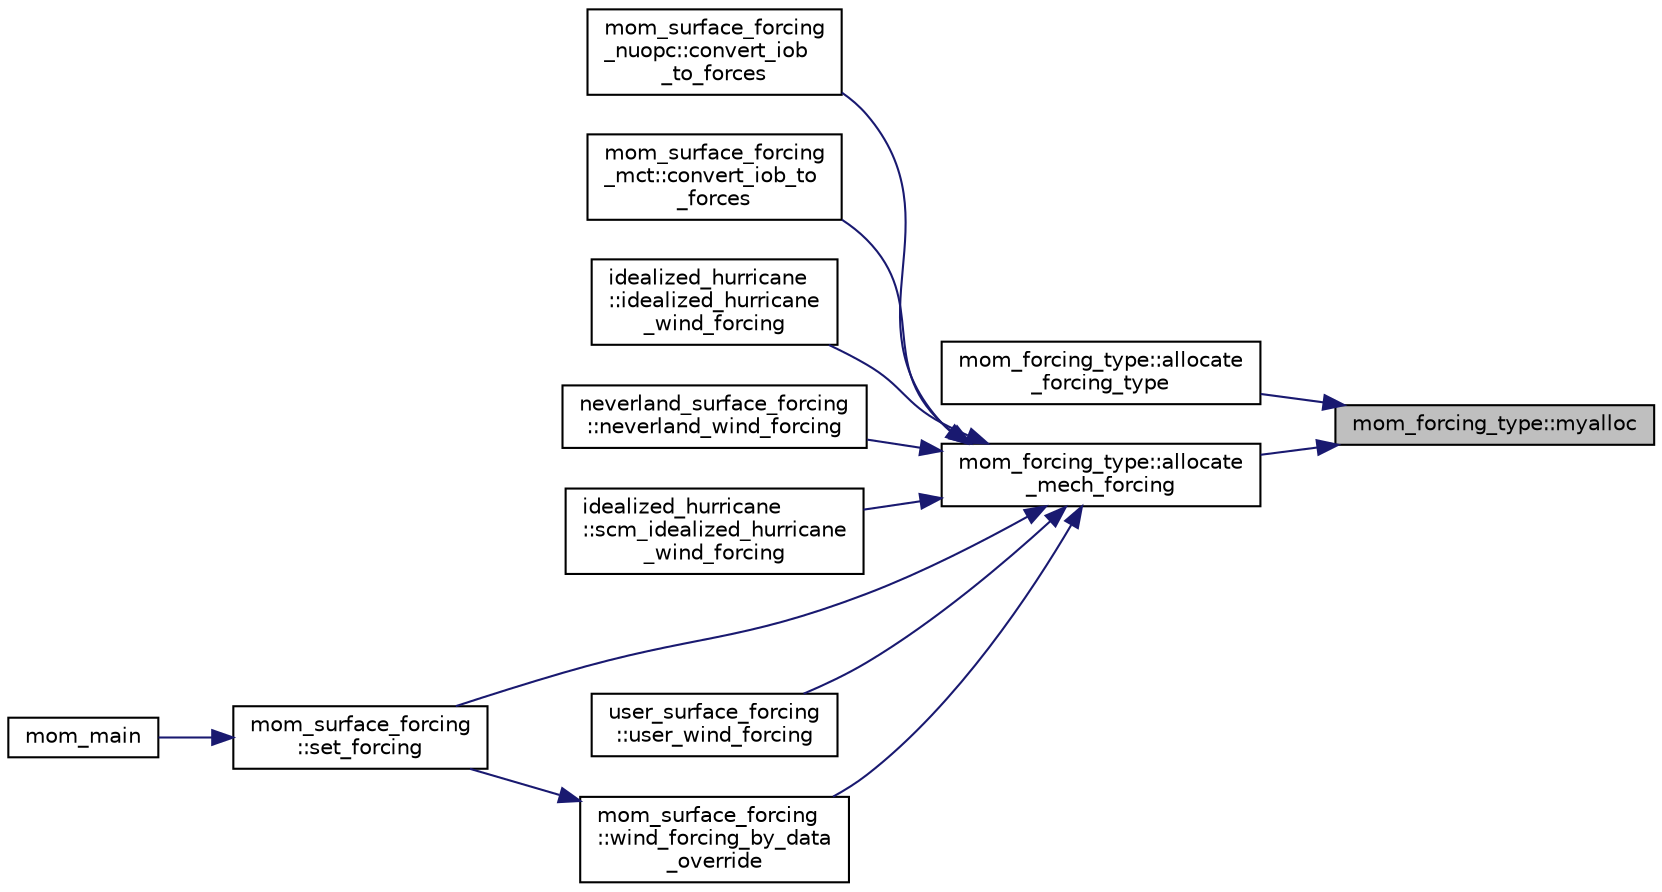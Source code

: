 digraph "mom_forcing_type::myalloc"
{
 // INTERACTIVE_SVG=YES
 // LATEX_PDF_SIZE
  edge [fontname="Helvetica",fontsize="10",labelfontname="Helvetica",labelfontsize="10"];
  node [fontname="Helvetica",fontsize="10",shape=record];
  rankdir="RL";
  Node1 [label="mom_forcing_type::myalloc",height=0.2,width=0.4,color="black", fillcolor="grey75", style="filled", fontcolor="black",tooltip="Allocates and zeroes-out array."];
  Node1 -> Node2 [dir="back",color="midnightblue",fontsize="10",style="solid",fontname="Helvetica"];
  Node2 [label="mom_forcing_type::allocate\l_forcing_type",height=0.2,width=0.4,color="black", fillcolor="white", style="filled",URL="$namespacemom__forcing__type.html#ab1e6bd1f3ec34c98715f3c822325b03c",tooltip="Conditionally allocate fields within the forcing type."];
  Node1 -> Node3 [dir="back",color="midnightblue",fontsize="10",style="solid",fontname="Helvetica"];
  Node3 [label="mom_forcing_type::allocate\l_mech_forcing",height=0.2,width=0.4,color="black", fillcolor="white", style="filled",URL="$namespacemom__forcing__type.html#a7a9bb1457a8615a3e0b6e38f8d3e32bf",tooltip="Conditionally allocate fields within the mechanical forcing type."];
  Node3 -> Node4 [dir="back",color="midnightblue",fontsize="10",style="solid",fontname="Helvetica"];
  Node4 [label="mom_surface_forcing\l_nuopc::convert_iob\l_to_forces",height=0.2,width=0.4,color="black", fillcolor="white", style="filled",URL="$namespacemom__surface__forcing__nuopc.html#a0bf63d9e59835a90c3ae35236b43bb09",tooltip="This subroutine translates the Ice_ocean_boundary_type into a MOM mechanical forcing type,..."];
  Node3 -> Node5 [dir="back",color="midnightblue",fontsize="10",style="solid",fontname="Helvetica"];
  Node5 [label="mom_surface_forcing\l_mct::convert_iob_to\l_forces",height=0.2,width=0.4,color="black", fillcolor="white", style="filled",URL="$namespacemom__surface__forcing__mct.html#a054e7ffa4c10fa5643ce9ad896c15fa7",tooltip="This subroutine translates the Ice_ocean_boundary_type into a MOM mechanical forcing type,..."];
  Node3 -> Node6 [dir="back",color="midnightblue",fontsize="10",style="solid",fontname="Helvetica"];
  Node6 [label="idealized_hurricane\l::idealized_hurricane\l_wind_forcing",height=0.2,width=0.4,color="black", fillcolor="white", style="filled",URL="$namespaceidealized__hurricane.html#af445bdf432f5001a639d56898a4e92bc",tooltip="Computes the surface wind for the idealized hurricane test cases."];
  Node3 -> Node7 [dir="back",color="midnightblue",fontsize="10",style="solid",fontname="Helvetica"];
  Node7 [label="neverland_surface_forcing\l::neverland_wind_forcing",height=0.2,width=0.4,color="black", fillcolor="white", style="filled",URL="$namespaceneverland__surface__forcing.html#af99c6bb1c8b3745078e312dce45901f0",tooltip="Sets the surface wind stresses, forcestaux and forcestauy for the Neverland forcing configuration."];
  Node3 -> Node8 [dir="back",color="midnightblue",fontsize="10",style="solid",fontname="Helvetica"];
  Node8 [label="idealized_hurricane\l::scm_idealized_hurricane\l_wind_forcing",height=0.2,width=0.4,color="black", fillcolor="white", style="filled",URL="$namespaceidealized__hurricane.html#a07c3f2115e5208daa086b654b74ded5e",tooltip="This subroutine is primarily needed as a legacy for reproducing answers. It is included as an additio..."];
  Node3 -> Node9 [dir="back",color="midnightblue",fontsize="10",style="solid",fontname="Helvetica"];
  Node9 [label="mom_surface_forcing\l::set_forcing",height=0.2,width=0.4,color="black", fillcolor="white", style="filled",URL="$namespacemom__surface__forcing.html#a8bf2faba72a8fbe4a187981d50c99337",tooltip="Calls subroutines in this file to get surface forcing fields."];
  Node9 -> Node10 [dir="back",color="midnightblue",fontsize="10",style="solid",fontname="Helvetica"];
  Node10 [label="mom_main",height=0.2,width=0.4,color="black", fillcolor="white", style="filled",URL="$MOM__driver_8F90.html#a08fffeb2d8e8acbf9ed4609be6d258c6",tooltip=" "];
  Node3 -> Node11 [dir="back",color="midnightblue",fontsize="10",style="solid",fontname="Helvetica"];
  Node11 [label="user_surface_forcing\l::user_wind_forcing",height=0.2,width=0.4,color="black", fillcolor="white", style="filled",URL="$namespaceuser__surface__forcing.html#ab7000fa60504156e2933a31ae55cc6d8",tooltip="This subroutine sets the surface wind stresses, forcestaux and forcestauy, in [Pa]...."];
  Node3 -> Node12 [dir="back",color="midnightblue",fontsize="10",style="solid",fontname="Helvetica"];
  Node12 [label="mom_surface_forcing\l::wind_forcing_by_data\l_override",height=0.2,width=0.4,color="black", fillcolor="white", style="filled",URL="$namespacemom__surface__forcing.html#a55cfedbce92592fa4a8b1947bcaa69da",tooltip=" "];
  Node12 -> Node9 [dir="back",color="midnightblue",fontsize="10",style="solid",fontname="Helvetica"];
}
